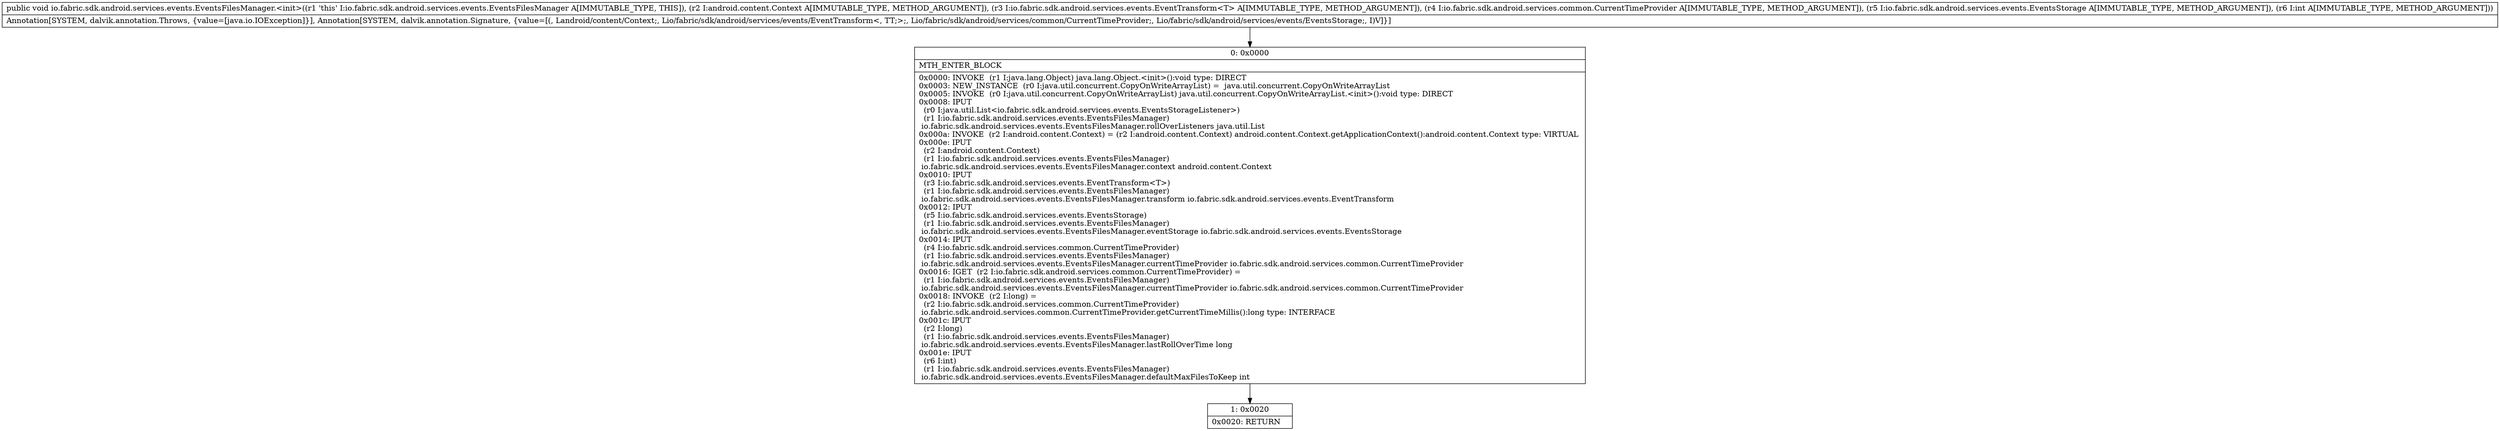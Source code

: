 digraph "CFG forio.fabric.sdk.android.services.events.EventsFilesManager.\<init\>(Landroid\/content\/Context;Lio\/fabric\/sdk\/android\/services\/events\/EventTransform;Lio\/fabric\/sdk\/android\/services\/common\/CurrentTimeProvider;Lio\/fabric\/sdk\/android\/services\/events\/EventsStorage;I)V" {
Node_0 [shape=record,label="{0\:\ 0x0000|MTH_ENTER_BLOCK\l|0x0000: INVOKE  (r1 I:java.lang.Object) java.lang.Object.\<init\>():void type: DIRECT \l0x0003: NEW_INSTANCE  (r0 I:java.util.concurrent.CopyOnWriteArrayList) =  java.util.concurrent.CopyOnWriteArrayList \l0x0005: INVOKE  (r0 I:java.util.concurrent.CopyOnWriteArrayList) java.util.concurrent.CopyOnWriteArrayList.\<init\>():void type: DIRECT \l0x0008: IPUT  \l  (r0 I:java.util.List\<io.fabric.sdk.android.services.events.EventsStorageListener\>)\l  (r1 I:io.fabric.sdk.android.services.events.EventsFilesManager)\l io.fabric.sdk.android.services.events.EventsFilesManager.rollOverListeners java.util.List \l0x000a: INVOKE  (r2 I:android.content.Context) = (r2 I:android.content.Context) android.content.Context.getApplicationContext():android.content.Context type: VIRTUAL \l0x000e: IPUT  \l  (r2 I:android.content.Context)\l  (r1 I:io.fabric.sdk.android.services.events.EventsFilesManager)\l io.fabric.sdk.android.services.events.EventsFilesManager.context android.content.Context \l0x0010: IPUT  \l  (r3 I:io.fabric.sdk.android.services.events.EventTransform\<T\>)\l  (r1 I:io.fabric.sdk.android.services.events.EventsFilesManager)\l io.fabric.sdk.android.services.events.EventsFilesManager.transform io.fabric.sdk.android.services.events.EventTransform \l0x0012: IPUT  \l  (r5 I:io.fabric.sdk.android.services.events.EventsStorage)\l  (r1 I:io.fabric.sdk.android.services.events.EventsFilesManager)\l io.fabric.sdk.android.services.events.EventsFilesManager.eventStorage io.fabric.sdk.android.services.events.EventsStorage \l0x0014: IPUT  \l  (r4 I:io.fabric.sdk.android.services.common.CurrentTimeProvider)\l  (r1 I:io.fabric.sdk.android.services.events.EventsFilesManager)\l io.fabric.sdk.android.services.events.EventsFilesManager.currentTimeProvider io.fabric.sdk.android.services.common.CurrentTimeProvider \l0x0016: IGET  (r2 I:io.fabric.sdk.android.services.common.CurrentTimeProvider) = \l  (r1 I:io.fabric.sdk.android.services.events.EventsFilesManager)\l io.fabric.sdk.android.services.events.EventsFilesManager.currentTimeProvider io.fabric.sdk.android.services.common.CurrentTimeProvider \l0x0018: INVOKE  (r2 I:long) = \l  (r2 I:io.fabric.sdk.android.services.common.CurrentTimeProvider)\l io.fabric.sdk.android.services.common.CurrentTimeProvider.getCurrentTimeMillis():long type: INTERFACE \l0x001c: IPUT  \l  (r2 I:long)\l  (r1 I:io.fabric.sdk.android.services.events.EventsFilesManager)\l io.fabric.sdk.android.services.events.EventsFilesManager.lastRollOverTime long \l0x001e: IPUT  \l  (r6 I:int)\l  (r1 I:io.fabric.sdk.android.services.events.EventsFilesManager)\l io.fabric.sdk.android.services.events.EventsFilesManager.defaultMaxFilesToKeep int \l}"];
Node_1 [shape=record,label="{1\:\ 0x0020|0x0020: RETURN   \l}"];
MethodNode[shape=record,label="{public void io.fabric.sdk.android.services.events.EventsFilesManager.\<init\>((r1 'this' I:io.fabric.sdk.android.services.events.EventsFilesManager A[IMMUTABLE_TYPE, THIS]), (r2 I:android.content.Context A[IMMUTABLE_TYPE, METHOD_ARGUMENT]), (r3 I:io.fabric.sdk.android.services.events.EventTransform\<T\> A[IMMUTABLE_TYPE, METHOD_ARGUMENT]), (r4 I:io.fabric.sdk.android.services.common.CurrentTimeProvider A[IMMUTABLE_TYPE, METHOD_ARGUMENT]), (r5 I:io.fabric.sdk.android.services.events.EventsStorage A[IMMUTABLE_TYPE, METHOD_ARGUMENT]), (r6 I:int A[IMMUTABLE_TYPE, METHOD_ARGUMENT]))  | Annotation[SYSTEM, dalvik.annotation.Throws, \{value=[java.io.IOException]\}], Annotation[SYSTEM, dalvik.annotation.Signature, \{value=[(, Landroid\/content\/Context;, Lio\/fabric\/sdk\/android\/services\/events\/EventTransform\<, TT;\>;, Lio\/fabric\/sdk\/android\/services\/common\/CurrentTimeProvider;, Lio\/fabric\/sdk\/android\/services\/events\/EventsStorage;, I)V]\}]\l}"];
MethodNode -> Node_0;
Node_0 -> Node_1;
}

